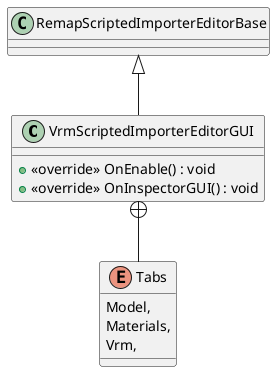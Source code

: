 @startuml
class VrmScriptedImporterEditorGUI {
    + <<override>> OnEnable() : void
    + <<override>> OnInspectorGUI() : void
}
enum Tabs {
    Model,
    Materials,
    Vrm,
}
RemapScriptedImporterEditorBase <|-- VrmScriptedImporterEditorGUI
VrmScriptedImporterEditorGUI +-- Tabs
@enduml
